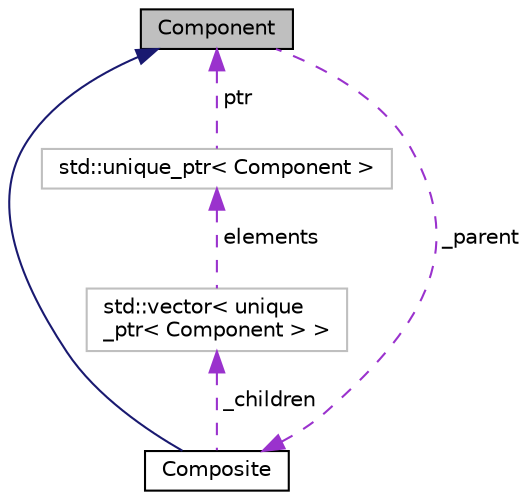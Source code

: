 digraph "Component"
{
 // INTERACTIVE_SVG=YES
  edge [fontname="Helvetica",fontsize="10",labelfontname="Helvetica",labelfontsize="10"];
  node [fontname="Helvetica",fontsize="10",shape=record];
  Node17 [label="Component",height=0.2,width=0.4,color="black", fillcolor="grey75", style="filled", fontcolor="black"];
  Node18 -> Node17 [dir="back",color="darkorchid3",fontsize="10",style="dashed",label=" _parent" ,fontname="Helvetica"];
  Node18 [label="Composite",height=0.2,width=0.4,color="black", fillcolor="white", style="filled",URL="$classComposite.html",tooltip="The aggregating class for the Composite pattern. "];
  Node17 -> Node18 [dir="back",color="midnightblue",fontsize="10",style="solid",fontname="Helvetica"];
  Node19 -> Node18 [dir="back",color="darkorchid3",fontsize="10",style="dashed",label=" _children" ,fontname="Helvetica"];
  Node19 [label="std::vector\< unique\l_ptr\< Component \> \>",height=0.2,width=0.4,color="grey75", fillcolor="white", style="filled"];
  Node20 -> Node19 [dir="back",color="darkorchid3",fontsize="10",style="dashed",label=" elements" ,fontname="Helvetica"];
  Node20 [label="std::unique_ptr\< Component \>",height=0.2,width=0.4,color="grey75", fillcolor="white", style="filled"];
  Node17 -> Node20 [dir="back",color="darkorchid3",fontsize="10",style="dashed",label=" ptr" ,fontname="Helvetica"];
}
